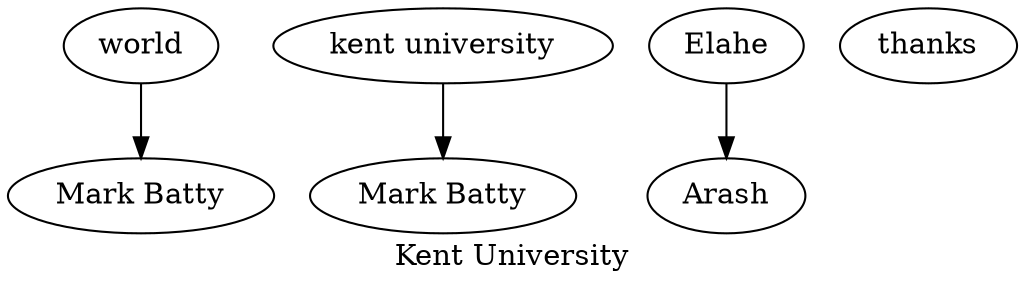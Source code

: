 digraph {

label="Kent University"
URL="https://www.kent.ac.uk/" 
world [URL="https://yahoo.com"] 
mark [label="Mark Batty", URL="https://www.kent.ac.uk/computing/people/3126/batty-mark"]
"kent university" -> "Mark Batty";
world -> mark;
Elahe -> Arash;
subgraph{
	thanks
	}
}
